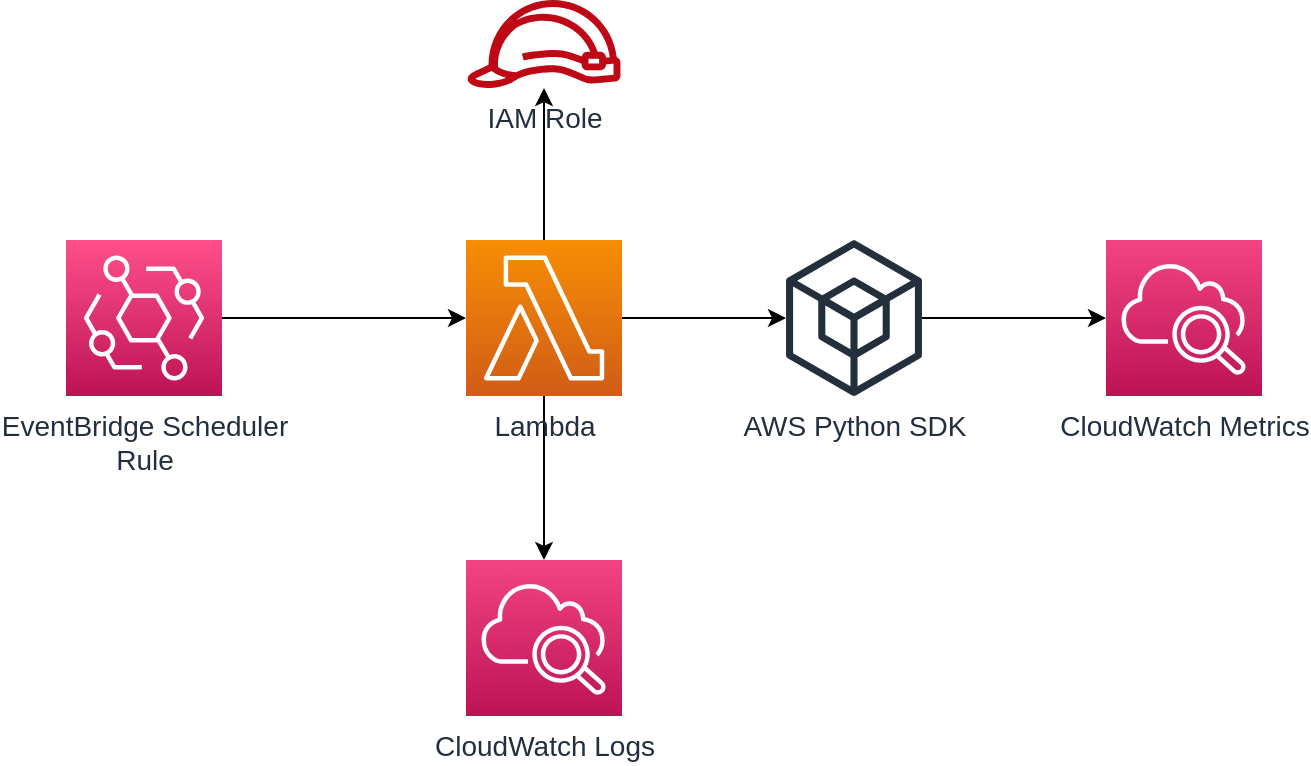 <mxfile version="21.6.8" type="device">
  <diagram name="Page-1" id="RWUFaT70PdAOQo3toge5">
    <mxGraphModel dx="1289" dy="1058" grid="1" gridSize="10" guides="1" tooltips="1" connect="1" arrows="1" fold="1" page="1" pageScale="1" pageWidth="1654" pageHeight="1169" math="0" shadow="0">
      <root>
        <mxCell id="0" />
        <mxCell id="1" parent="0" />
        <mxCell id="ezOy7hasOqYsa2GxpqmB-4" style="edgeStyle=orthogonalEdgeStyle;rounded=0;orthogonalLoop=1;jettySize=auto;html=1;fontSize=14;" edge="1" parent="1" source="ezOy7hasOqYsa2GxpqmB-1" target="ezOy7hasOqYsa2GxpqmB-2">
          <mxGeometry relative="1" as="geometry" />
        </mxCell>
        <mxCell id="ezOy7hasOqYsa2GxpqmB-1" value="EventBridge Scheduler&lt;br style=&quot;font-size: 14px;&quot;&gt;Rule" style="sketch=0;points=[[0,0,0],[0.25,0,0],[0.5,0,0],[0.75,0,0],[1,0,0],[0,1,0],[0.25,1,0],[0.5,1,0],[0.75,1,0],[1,1,0],[0,0.25,0],[0,0.5,0],[0,0.75,0],[1,0.25,0],[1,0.5,0],[1,0.75,0]];outlineConnect=0;fontColor=#232F3E;gradientColor=#FF4F8B;gradientDirection=north;fillColor=#BC1356;strokeColor=#ffffff;dashed=0;verticalLabelPosition=bottom;verticalAlign=top;align=center;html=1;fontSize=14;fontStyle=0;aspect=fixed;shape=mxgraph.aws4.resourceIcon;resIcon=mxgraph.aws4.eventbridge;" vertex="1" parent="1">
          <mxGeometry x="280" y="440" width="78" height="78" as="geometry" />
        </mxCell>
        <mxCell id="ezOy7hasOqYsa2GxpqmB-5" style="edgeStyle=orthogonalEdgeStyle;rounded=0;orthogonalLoop=1;jettySize=auto;html=1;fontSize=14;" edge="1" parent="1" source="ezOy7hasOqYsa2GxpqmB-2" target="ezOy7hasOqYsa2GxpqmB-3">
          <mxGeometry relative="1" as="geometry" />
        </mxCell>
        <mxCell id="ezOy7hasOqYsa2GxpqmB-7" style="edgeStyle=orthogonalEdgeStyle;rounded=0;orthogonalLoop=1;jettySize=auto;html=1;fontSize=14;" edge="1" parent="1" source="ezOy7hasOqYsa2GxpqmB-2" target="ezOy7hasOqYsa2GxpqmB-6">
          <mxGeometry relative="1" as="geometry" />
        </mxCell>
        <mxCell id="ezOy7hasOqYsa2GxpqmB-11" style="edgeStyle=orthogonalEdgeStyle;rounded=0;orthogonalLoop=1;jettySize=auto;html=1;fontSize=14;" edge="1" parent="1" source="ezOy7hasOqYsa2GxpqmB-2" target="ezOy7hasOqYsa2GxpqmB-10">
          <mxGeometry relative="1" as="geometry" />
        </mxCell>
        <mxCell id="ezOy7hasOqYsa2GxpqmB-2" value="Lambda" style="sketch=0;points=[[0,0,0],[0.25,0,0],[0.5,0,0],[0.75,0,0],[1,0,0],[0,1,0],[0.25,1,0],[0.5,1,0],[0.75,1,0],[1,1,0],[0,0.25,0],[0,0.5,0],[0,0.75,0],[1,0.25,0],[1,0.5,0],[1,0.75,0]];outlineConnect=0;fontColor=#232F3E;gradientColor=#F78E04;gradientDirection=north;fillColor=#D05C17;strokeColor=#ffffff;dashed=0;verticalLabelPosition=bottom;verticalAlign=top;align=center;html=1;fontSize=14;fontStyle=0;aspect=fixed;shape=mxgraph.aws4.resourceIcon;resIcon=mxgraph.aws4.lambda;" vertex="1" parent="1">
          <mxGeometry x="480" y="440" width="78" height="78" as="geometry" />
        </mxCell>
        <mxCell id="ezOy7hasOqYsa2GxpqmB-3" value="IAM Role" style="sketch=0;outlineConnect=0;fontColor=#232F3E;gradientColor=none;fillColor=#BF0816;strokeColor=none;dashed=0;verticalLabelPosition=bottom;verticalAlign=top;align=center;html=1;fontSize=14;fontStyle=0;aspect=fixed;pointerEvents=1;shape=mxgraph.aws4.role;" vertex="1" parent="1">
          <mxGeometry x="480" y="320" width="78" height="44" as="geometry" />
        </mxCell>
        <mxCell id="ezOy7hasOqYsa2GxpqmB-6" value="CloudWatch Logs" style="sketch=0;points=[[0,0,0],[0.25,0,0],[0.5,0,0],[0.75,0,0],[1,0,0],[0,1,0],[0.25,1,0],[0.5,1,0],[0.75,1,0],[1,1,0],[0,0.25,0],[0,0.5,0],[0,0.75,0],[1,0.25,0],[1,0.5,0],[1,0.75,0]];points=[[0,0,0],[0.25,0,0],[0.5,0,0],[0.75,0,0],[1,0,0],[0,1,0],[0.25,1,0],[0.5,1,0],[0.75,1,0],[1,1,0],[0,0.25,0],[0,0.5,0],[0,0.75,0],[1,0.25,0],[1,0.5,0],[1,0.75,0]];outlineConnect=0;fontColor=#232F3E;gradientColor=#F34482;gradientDirection=north;fillColor=#BC1356;strokeColor=#ffffff;dashed=0;verticalLabelPosition=bottom;verticalAlign=top;align=center;html=1;fontSize=14;fontStyle=0;aspect=fixed;shape=mxgraph.aws4.resourceIcon;resIcon=mxgraph.aws4.cloudwatch_2;" vertex="1" parent="1">
          <mxGeometry x="480" y="600" width="78" height="78" as="geometry" />
        </mxCell>
        <mxCell id="ezOy7hasOqYsa2GxpqmB-8" value="CloudWatch Metrics" style="sketch=0;points=[[0,0,0],[0.25,0,0],[0.5,0,0],[0.75,0,0],[1,0,0],[0,1,0],[0.25,1,0],[0.5,1,0],[0.75,1,0],[1,1,0],[0,0.25,0],[0,0.5,0],[0,0.75,0],[1,0.25,0],[1,0.5,0],[1,0.75,0]];points=[[0,0,0],[0.25,0,0],[0.5,0,0],[0.75,0,0],[1,0,0],[0,1,0],[0.25,1,0],[0.5,1,0],[0.75,1,0],[1,1,0],[0,0.25,0],[0,0.5,0],[0,0.75,0],[1,0.25,0],[1,0.5,0],[1,0.75,0]];outlineConnect=0;fontColor=#232F3E;gradientColor=#F34482;gradientDirection=north;fillColor=#BC1356;strokeColor=#ffffff;dashed=0;verticalLabelPosition=bottom;verticalAlign=top;align=center;html=1;fontSize=14;fontStyle=0;aspect=fixed;shape=mxgraph.aws4.resourceIcon;resIcon=mxgraph.aws4.cloudwatch_2;" vertex="1" parent="1">
          <mxGeometry x="800" y="440" width="78" height="78" as="geometry" />
        </mxCell>
        <mxCell id="ezOy7hasOqYsa2GxpqmB-12" style="edgeStyle=orthogonalEdgeStyle;rounded=0;orthogonalLoop=1;jettySize=auto;html=1;fontSize=14;" edge="1" parent="1" source="ezOy7hasOqYsa2GxpqmB-10" target="ezOy7hasOqYsa2GxpqmB-8">
          <mxGeometry relative="1" as="geometry" />
        </mxCell>
        <mxCell id="ezOy7hasOqYsa2GxpqmB-10" value="AWS Python SDK" style="sketch=0;outlineConnect=0;fontColor=#232F3E;gradientColor=none;fillColor=#232F3D;strokeColor=none;dashed=0;verticalLabelPosition=bottom;verticalAlign=top;align=center;html=1;fontSize=14;fontStyle=0;aspect=fixed;pointerEvents=1;shape=mxgraph.aws4.external_sdk;" vertex="1" parent="1">
          <mxGeometry x="640" y="440" width="68" height="78" as="geometry" />
        </mxCell>
      </root>
    </mxGraphModel>
  </diagram>
</mxfile>
